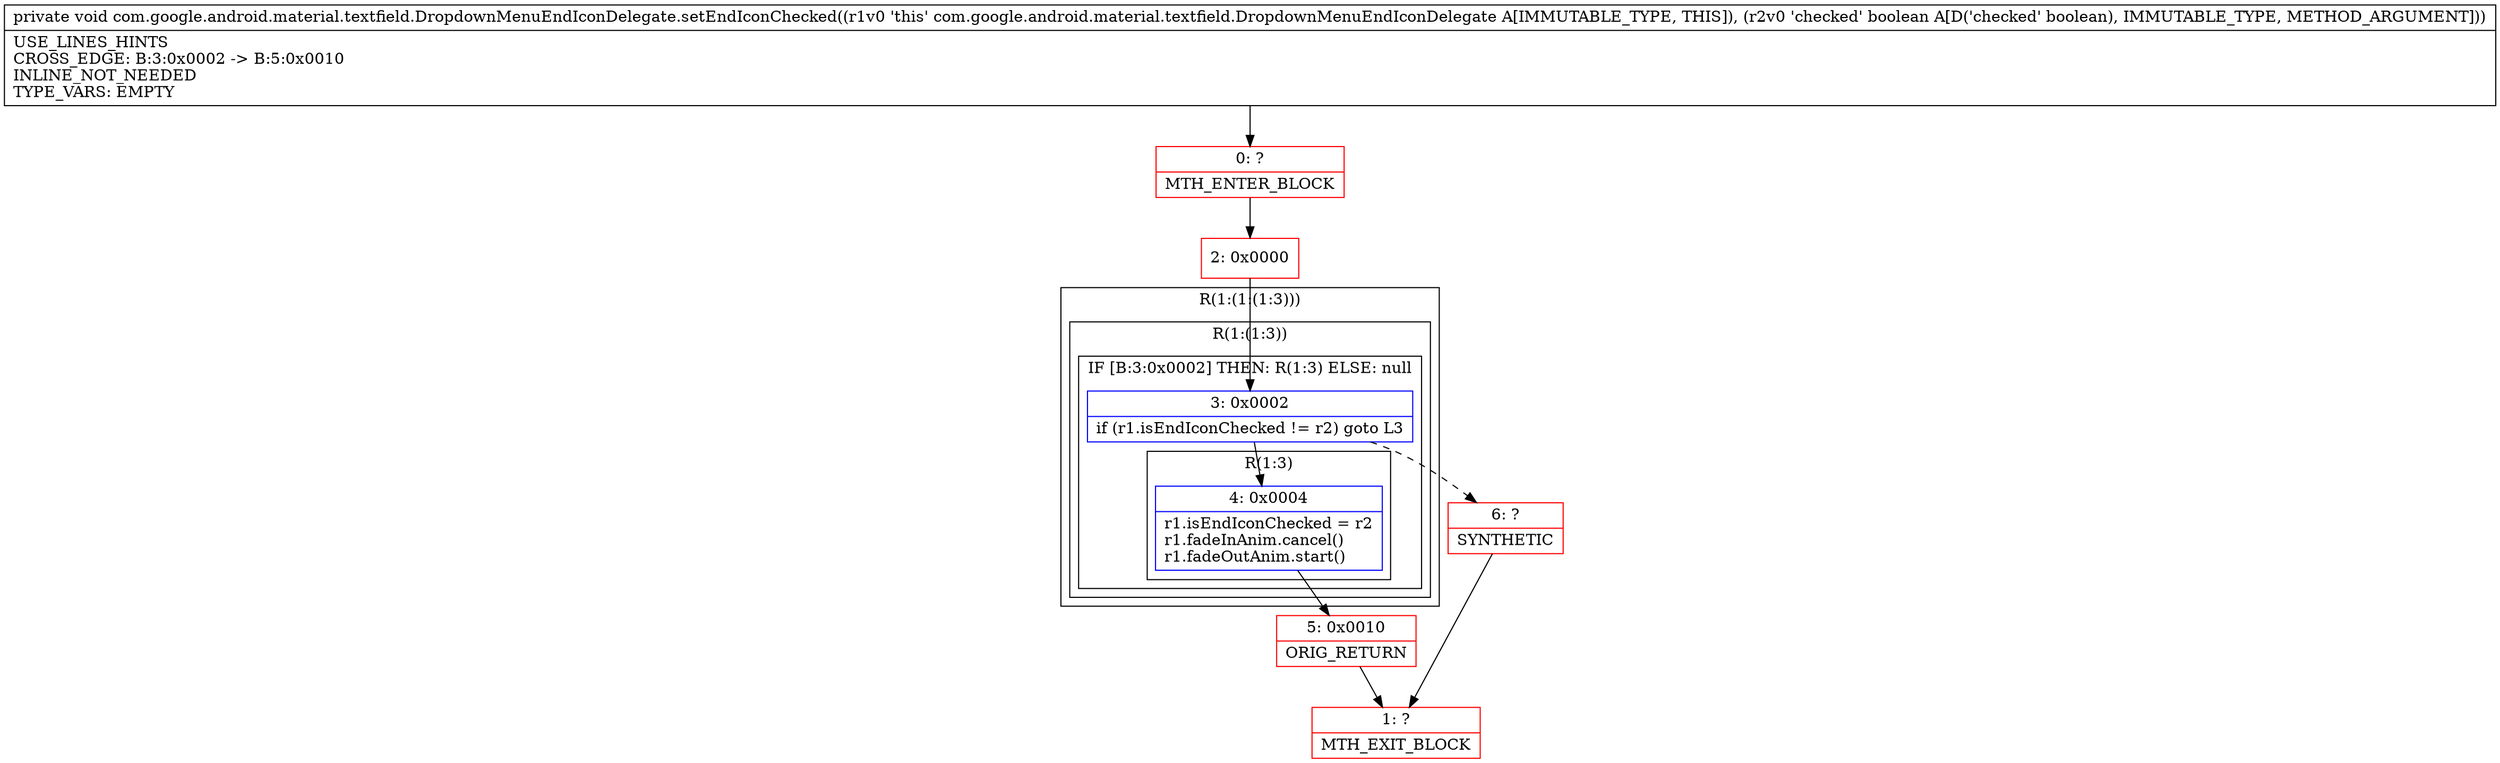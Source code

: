 digraph "CFG forcom.google.android.material.textfield.DropdownMenuEndIconDelegate.setEndIconChecked(Z)V" {
subgraph cluster_Region_1440631884 {
label = "R(1:(1:(1:3)))";
node [shape=record,color=blue];
subgraph cluster_Region_177376193 {
label = "R(1:(1:3))";
node [shape=record,color=blue];
subgraph cluster_IfRegion_2014512190 {
label = "IF [B:3:0x0002] THEN: R(1:3) ELSE: null";
node [shape=record,color=blue];
Node_3 [shape=record,label="{3\:\ 0x0002|if (r1.isEndIconChecked != r2) goto L3\l}"];
subgraph cluster_Region_58025853 {
label = "R(1:3)";
node [shape=record,color=blue];
Node_4 [shape=record,label="{4\:\ 0x0004|r1.isEndIconChecked = r2\lr1.fadeInAnim.cancel()\lr1.fadeOutAnim.start()\l}"];
}
}
}
}
Node_0 [shape=record,color=red,label="{0\:\ ?|MTH_ENTER_BLOCK\l}"];
Node_2 [shape=record,color=red,label="{2\:\ 0x0000}"];
Node_5 [shape=record,color=red,label="{5\:\ 0x0010|ORIG_RETURN\l}"];
Node_1 [shape=record,color=red,label="{1\:\ ?|MTH_EXIT_BLOCK\l}"];
Node_6 [shape=record,color=red,label="{6\:\ ?|SYNTHETIC\l}"];
MethodNode[shape=record,label="{private void com.google.android.material.textfield.DropdownMenuEndIconDelegate.setEndIconChecked((r1v0 'this' com.google.android.material.textfield.DropdownMenuEndIconDelegate A[IMMUTABLE_TYPE, THIS]), (r2v0 'checked' boolean A[D('checked' boolean), IMMUTABLE_TYPE, METHOD_ARGUMENT]))  | USE_LINES_HINTS\lCROSS_EDGE: B:3:0x0002 \-\> B:5:0x0010\lINLINE_NOT_NEEDED\lTYPE_VARS: EMPTY\l}"];
MethodNode -> Node_0;Node_3 -> Node_4;
Node_3 -> Node_6[style=dashed];
Node_4 -> Node_5;
Node_0 -> Node_2;
Node_2 -> Node_3;
Node_5 -> Node_1;
Node_6 -> Node_1;
}

